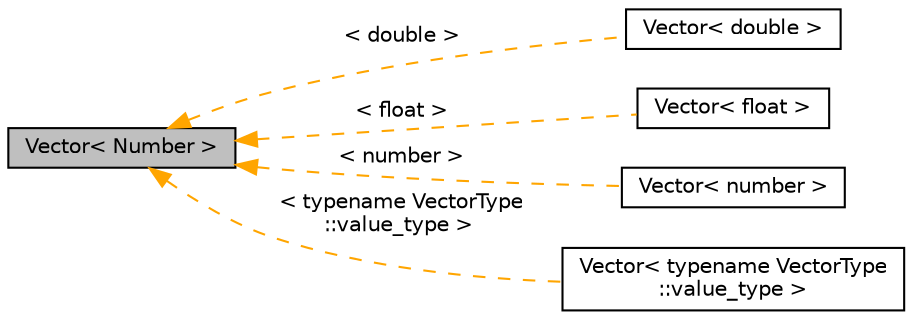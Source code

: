 digraph "Vector&lt; Number &gt;"
{
 // LATEX_PDF_SIZE
  edge [fontname="Helvetica",fontsize="10",labelfontname="Helvetica",labelfontsize="10"];
  node [fontname="Helvetica",fontsize="10",shape=record];
  rankdir="LR";
  Node1 [label="Vector\< Number \>",height=0.2,width=0.4,color="black", fillcolor="grey75", style="filled", fontcolor="black",tooltip=" "];
  Node1 -> Node2 [dir="back",color="orange",fontsize="10",style="dashed",label=" \< double \>" ,fontname="Helvetica"];
  Node2 [label="Vector\< double \>",height=0.2,width=0.4,color="black", fillcolor="white", style="filled",URL="$classVector.html",tooltip=" "];
  Node1 -> Node3 [dir="back",color="orange",fontsize="10",style="dashed",label=" \< float \>" ,fontname="Helvetica"];
  Node3 [label="Vector\< float \>",height=0.2,width=0.4,color="black", fillcolor="white", style="filled",URL="$classVector.html",tooltip=" "];
  Node1 -> Node4 [dir="back",color="orange",fontsize="10",style="dashed",label=" \< number \>" ,fontname="Helvetica"];
  Node4 [label="Vector\< number \>",height=0.2,width=0.4,color="black", fillcolor="white", style="filled",URL="$classVector.html",tooltip=" "];
  Node1 -> Node5 [dir="back",color="orange",fontsize="10",style="dashed",label=" \< typename VectorType\l::value_type \>" ,fontname="Helvetica"];
  Node5 [label="Vector\< typename VectorType\l::value_type \>",height=0.2,width=0.4,color="black", fillcolor="white", style="filled",URL="$classVector.html",tooltip=" "];
}
